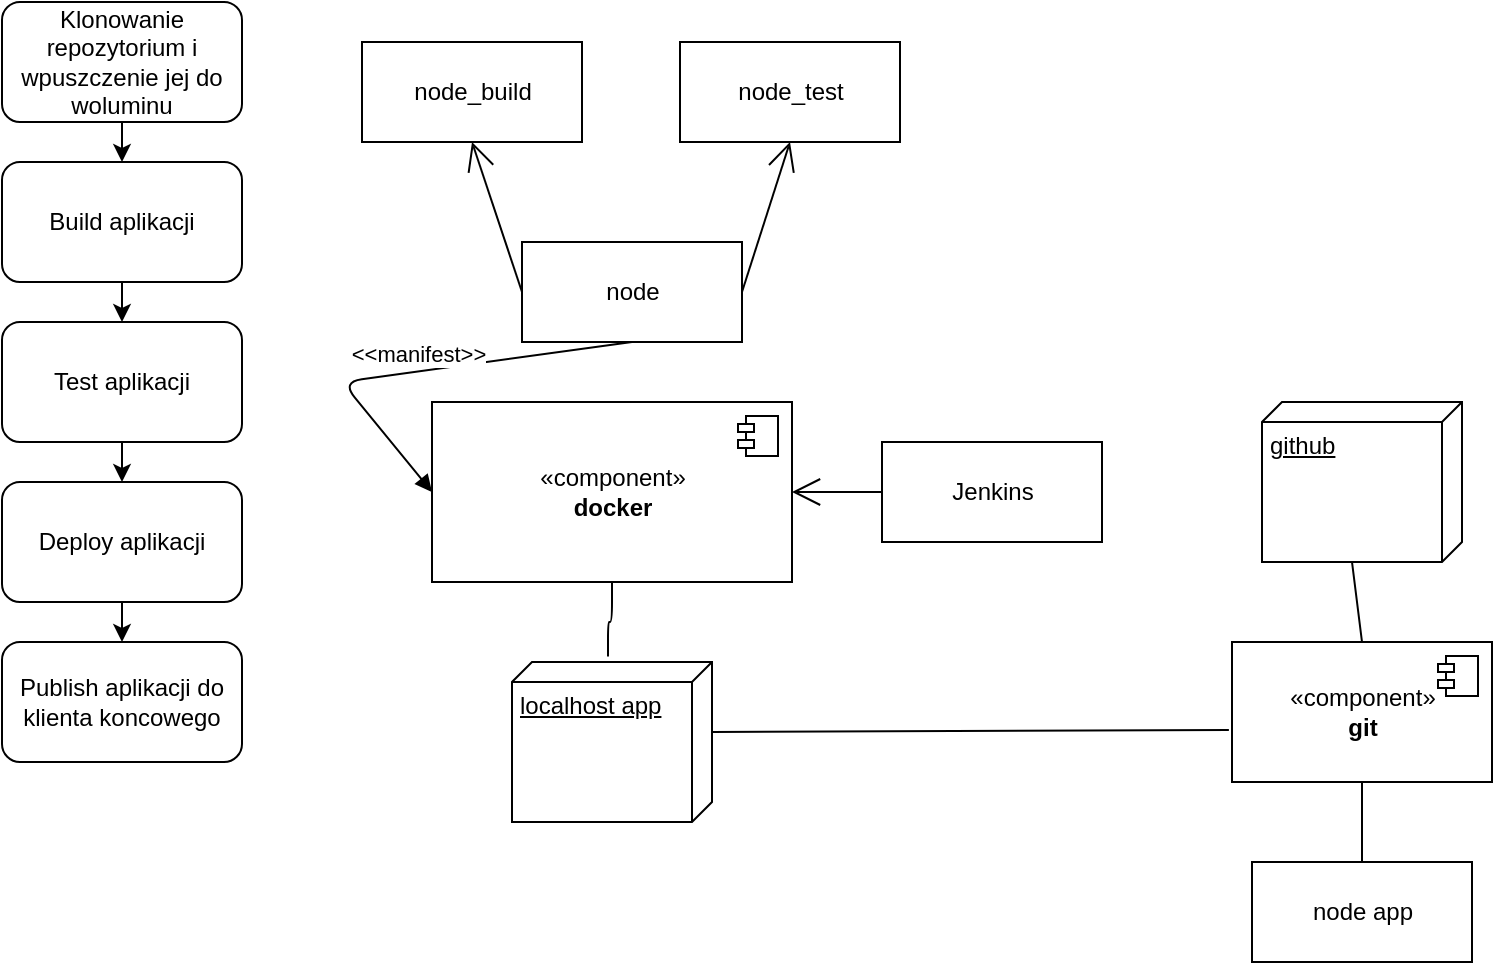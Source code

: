 <mxfile version="15.1.2" type="device"><diagram id="AJhGjlUlE1UtoB066pjh" name="Page-1"><mxGraphModel dx="509" dy="525" grid="1" gridSize="10" guides="1" tooltips="1" connect="1" arrows="1" fold="1" page="1" pageScale="1" pageWidth="827" pageHeight="1169" math="0" shadow="0"><root><mxCell id="0"/><mxCell id="1" parent="0"/><mxCell id="q4WppCqqvnlwRAfyT2NL-1" value="Klonowanie repozytorium i wpuszczenie jej do woluminu" style="rounded=1;whiteSpace=wrap;html=1;" vertex="1" parent="1"><mxGeometry x="20" y="20" width="120" height="60" as="geometry"/></mxCell><mxCell id="q4WppCqqvnlwRAfyT2NL-2" value="Build aplikacji" style="rounded=1;whiteSpace=wrap;html=1;" vertex="1" parent="1"><mxGeometry x="20" y="100" width="120" height="60" as="geometry"/></mxCell><mxCell id="q4WppCqqvnlwRAfyT2NL-3" value="Test aplikacji" style="rounded=1;whiteSpace=wrap;html=1;" vertex="1" parent="1"><mxGeometry x="20" y="180" width="120" height="60" as="geometry"/></mxCell><mxCell id="q4WppCqqvnlwRAfyT2NL-4" value="Deploy aplikacji" style="rounded=1;whiteSpace=wrap;html=1;" vertex="1" parent="1"><mxGeometry x="20" y="260" width="120" height="60" as="geometry"/></mxCell><mxCell id="q4WppCqqvnlwRAfyT2NL-8" value="Publish aplikacji do klienta koncowego" style="rounded=1;whiteSpace=wrap;html=1;" vertex="1" parent="1"><mxGeometry x="20" y="340" width="120" height="60" as="geometry"/></mxCell><mxCell id="q4WppCqqvnlwRAfyT2NL-9" value="" style="endArrow=classic;html=1;exitX=0.5;exitY=1;exitDx=0;exitDy=0;entryX=0.5;entryY=0;entryDx=0;entryDy=0;" edge="1" parent="1" source="q4WppCqqvnlwRAfyT2NL-1" target="q4WppCqqvnlwRAfyT2NL-2"><mxGeometry width="50" height="50" relative="1" as="geometry"><mxPoint x="200" y="270" as="sourcePoint"/><mxPoint x="250" y="220" as="targetPoint"/></mxGeometry></mxCell><mxCell id="q4WppCqqvnlwRAfyT2NL-13" value="" style="endArrow=classic;html=1;exitX=0.5;exitY=1;exitDx=0;exitDy=0;" edge="1" parent="1" source="q4WppCqqvnlwRAfyT2NL-2"><mxGeometry width="50" height="50" relative="1" as="geometry"><mxPoint x="200" y="270" as="sourcePoint"/><mxPoint x="80" y="180" as="targetPoint"/></mxGeometry></mxCell><mxCell id="q4WppCqqvnlwRAfyT2NL-14" value="" style="endArrow=classic;html=1;exitX=0.5;exitY=1;exitDx=0;exitDy=0;entryX=0.5;entryY=0;entryDx=0;entryDy=0;" edge="1" parent="1" source="q4WppCqqvnlwRAfyT2NL-3" target="q4WppCqqvnlwRAfyT2NL-4"><mxGeometry width="50" height="50" relative="1" as="geometry"><mxPoint x="200" y="270" as="sourcePoint"/><mxPoint x="250" y="220" as="targetPoint"/></mxGeometry></mxCell><mxCell id="q4WppCqqvnlwRAfyT2NL-15" value="" style="endArrow=classic;html=1;exitX=0.5;exitY=1;exitDx=0;exitDy=0;entryX=0.5;entryY=0;entryDx=0;entryDy=0;" edge="1" parent="1" source="q4WppCqqvnlwRAfyT2NL-4" target="q4WppCqqvnlwRAfyT2NL-8"><mxGeometry width="50" height="50" relative="1" as="geometry"><mxPoint x="200" y="270" as="sourcePoint"/><mxPoint x="250" y="220" as="targetPoint"/></mxGeometry></mxCell><mxCell id="q4WppCqqvnlwRAfyT2NL-17" value="node_build" style="html=1;" vertex="1" parent="1"><mxGeometry x="200" y="40" width="110" height="50" as="geometry"/></mxCell><mxCell id="q4WppCqqvnlwRAfyT2NL-19" value="node_test" style="html=1;" vertex="1" parent="1"><mxGeometry x="359" y="40" width="110" height="50" as="geometry"/></mxCell><mxCell id="q4WppCqqvnlwRAfyT2NL-20" value="node" style="html=1;" vertex="1" parent="1"><mxGeometry x="280" y="140" width="110" height="50" as="geometry"/></mxCell><mxCell id="q4WppCqqvnlwRAfyT2NL-22" value="Jenkins" style="html=1;" vertex="1" parent="1"><mxGeometry x="460" y="240" width="110" height="50" as="geometry"/></mxCell><mxCell id="q4WppCqqvnlwRAfyT2NL-23" value="localhost app" style="verticalAlign=top;align=left;spacingTop=8;spacingLeft=2;spacingRight=12;shape=cube;size=10;direction=south;fontStyle=4;html=1;" vertex="1" parent="1"><mxGeometry x="275" y="350" width="100" height="80" as="geometry"/></mxCell><mxCell id="q4WppCqqvnlwRAfyT2NL-24" value="github" style="verticalAlign=top;align=left;spacingTop=8;spacingLeft=2;spacingRight=12;shape=cube;size=10;direction=south;fontStyle=4;html=1;" vertex="1" parent="1"><mxGeometry x="650" y="220" width="100" height="80" as="geometry"/></mxCell><mxCell id="q4WppCqqvnlwRAfyT2NL-25" value="node app" style="html=1;" vertex="1" parent="1"><mxGeometry x="645" y="450" width="110" height="50" as="geometry"/></mxCell><mxCell id="q4WppCqqvnlwRAfyT2NL-26" value="«component»&lt;br&gt;&lt;b&gt;docker&lt;/b&gt;" style="html=1;dropTarget=0;" vertex="1" parent="1"><mxGeometry x="235" y="220" width="180" height="90" as="geometry"/></mxCell><mxCell id="q4WppCqqvnlwRAfyT2NL-27" value="" style="shape=module;jettyWidth=8;jettyHeight=4;" vertex="1" parent="q4WppCqqvnlwRAfyT2NL-26"><mxGeometry x="1" width="20" height="20" relative="1" as="geometry"><mxPoint x="-27" y="7" as="offset"/></mxGeometry></mxCell><mxCell id="q4WppCqqvnlwRAfyT2NL-28" value="«component»&lt;br&gt;&lt;b&gt;git&lt;/b&gt;" style="html=1;dropTarget=0;" vertex="1" parent="1"><mxGeometry x="635" y="340" width="130" height="70" as="geometry"/></mxCell><mxCell id="q4WppCqqvnlwRAfyT2NL-29" value="" style="shape=module;jettyWidth=8;jettyHeight=4;" vertex="1" parent="q4WppCqqvnlwRAfyT2NL-28"><mxGeometry x="1" width="20" height="20" relative="1" as="geometry"><mxPoint x="-27" y="7" as="offset"/></mxGeometry></mxCell><mxCell id="q4WppCqqvnlwRAfyT2NL-33" value="" style="endArrow=open;endFill=1;endSize=12;html=1;exitX=0;exitY=0.5;exitDx=0;exitDy=0;entryX=0.5;entryY=1;entryDx=0;entryDy=0;" edge="1" parent="1" source="q4WppCqqvnlwRAfyT2NL-20" target="q4WppCqqvnlwRAfyT2NL-17"><mxGeometry width="160" relative="1" as="geometry"><mxPoint x="300" y="240" as="sourcePoint"/><mxPoint x="460" y="240" as="targetPoint"/></mxGeometry></mxCell><mxCell id="q4WppCqqvnlwRAfyT2NL-34" value="" style="endArrow=open;endFill=1;endSize=12;html=1;exitX=1;exitY=0.5;exitDx=0;exitDy=0;entryX=0.5;entryY=1;entryDx=0;entryDy=0;" edge="1" parent="1" source="q4WppCqqvnlwRAfyT2NL-20" target="q4WppCqqvnlwRAfyT2NL-19"><mxGeometry width="160" relative="1" as="geometry"><mxPoint x="300" y="240" as="sourcePoint"/><mxPoint x="460" y="240" as="targetPoint"/></mxGeometry></mxCell><mxCell id="q4WppCqqvnlwRAfyT2NL-35" value="&amp;lt;&amp;lt;manifest&amp;gt;&amp;gt;" style="html=1;verticalAlign=bottom;endArrow=block;exitX=0.5;exitY=1;exitDx=0;exitDy=0;entryX=0;entryY=0.5;entryDx=0;entryDy=0;" edge="1" parent="1" source="q4WppCqqvnlwRAfyT2NL-20" target="q4WppCqqvnlwRAfyT2NL-26"><mxGeometry width="80" relative="1" as="geometry"><mxPoint x="340" y="240" as="sourcePoint"/><mxPoint x="420" y="240" as="targetPoint"/><Array as="points"><mxPoint x="190" y="210"/></Array></mxGeometry></mxCell><mxCell id="q4WppCqqvnlwRAfyT2NL-36" value="" style="endArrow=open;endFill=1;endSize=12;html=1;exitX=0;exitY=0.5;exitDx=0;exitDy=0;entryX=1;entryY=0.5;entryDx=0;entryDy=0;" edge="1" parent="1" source="q4WppCqqvnlwRAfyT2NL-22" target="q4WppCqqvnlwRAfyT2NL-26"><mxGeometry width="160" relative="1" as="geometry"><mxPoint x="500" y="340" as="sourcePoint"/><mxPoint x="660" y="340" as="targetPoint"/></mxGeometry></mxCell><mxCell id="q4WppCqqvnlwRAfyT2NL-38" value="" style="endArrow=none;html=1;edgeStyle=orthogonalEdgeStyle;exitX=0.5;exitY=1;exitDx=0;exitDy=0;entryX=-0.035;entryY=0.52;entryDx=0;entryDy=0;entryPerimeter=0;" edge="1" parent="1" source="q4WppCqqvnlwRAfyT2NL-26" target="q4WppCqqvnlwRAfyT2NL-23"><mxGeometry relative="1" as="geometry"><mxPoint x="330" y="330" as="sourcePoint"/><mxPoint x="580" y="340" as="targetPoint"/></mxGeometry></mxCell><mxCell id="q4WppCqqvnlwRAfyT2NL-41" value="" style="endArrow=none;html=1;exitX=0;exitY=0;exitDx=35;exitDy=0;exitPerimeter=0;entryX=-0.012;entryY=0.629;entryDx=0;entryDy=0;entryPerimeter=0;" edge="1" parent="1" source="q4WppCqqvnlwRAfyT2NL-23" target="q4WppCqqvnlwRAfyT2NL-28"><mxGeometry width="50" height="50" relative="1" as="geometry"><mxPoint x="470" y="370" as="sourcePoint"/><mxPoint x="520" y="320" as="targetPoint"/></mxGeometry></mxCell><mxCell id="q4WppCqqvnlwRAfyT2NL-42" value="" style="endArrow=none;html=1;entryX=0.5;entryY=0;entryDx=0;entryDy=0;exitX=0;exitY=0;exitDx=80;exitDy=55;exitPerimeter=0;" edge="1" parent="1" source="q4WppCqqvnlwRAfyT2NL-24" target="q4WppCqqvnlwRAfyT2NL-28"><mxGeometry width="50" height="50" relative="1" as="geometry"><mxPoint x="470" y="370" as="sourcePoint"/><mxPoint x="520" y="320" as="targetPoint"/></mxGeometry></mxCell><mxCell id="q4WppCqqvnlwRAfyT2NL-43" value="" style="endArrow=none;html=1;entryX=0.5;entryY=1;entryDx=0;entryDy=0;exitX=0.5;exitY=0;exitDx=0;exitDy=0;" edge="1" parent="1" source="q4WppCqqvnlwRAfyT2NL-25" target="q4WppCqqvnlwRAfyT2NL-28"><mxGeometry width="50" height="50" relative="1" as="geometry"><mxPoint x="470" y="370" as="sourcePoint"/><mxPoint x="520" y="320" as="targetPoint"/></mxGeometry></mxCell></root></mxGraphModel></diagram></mxfile>